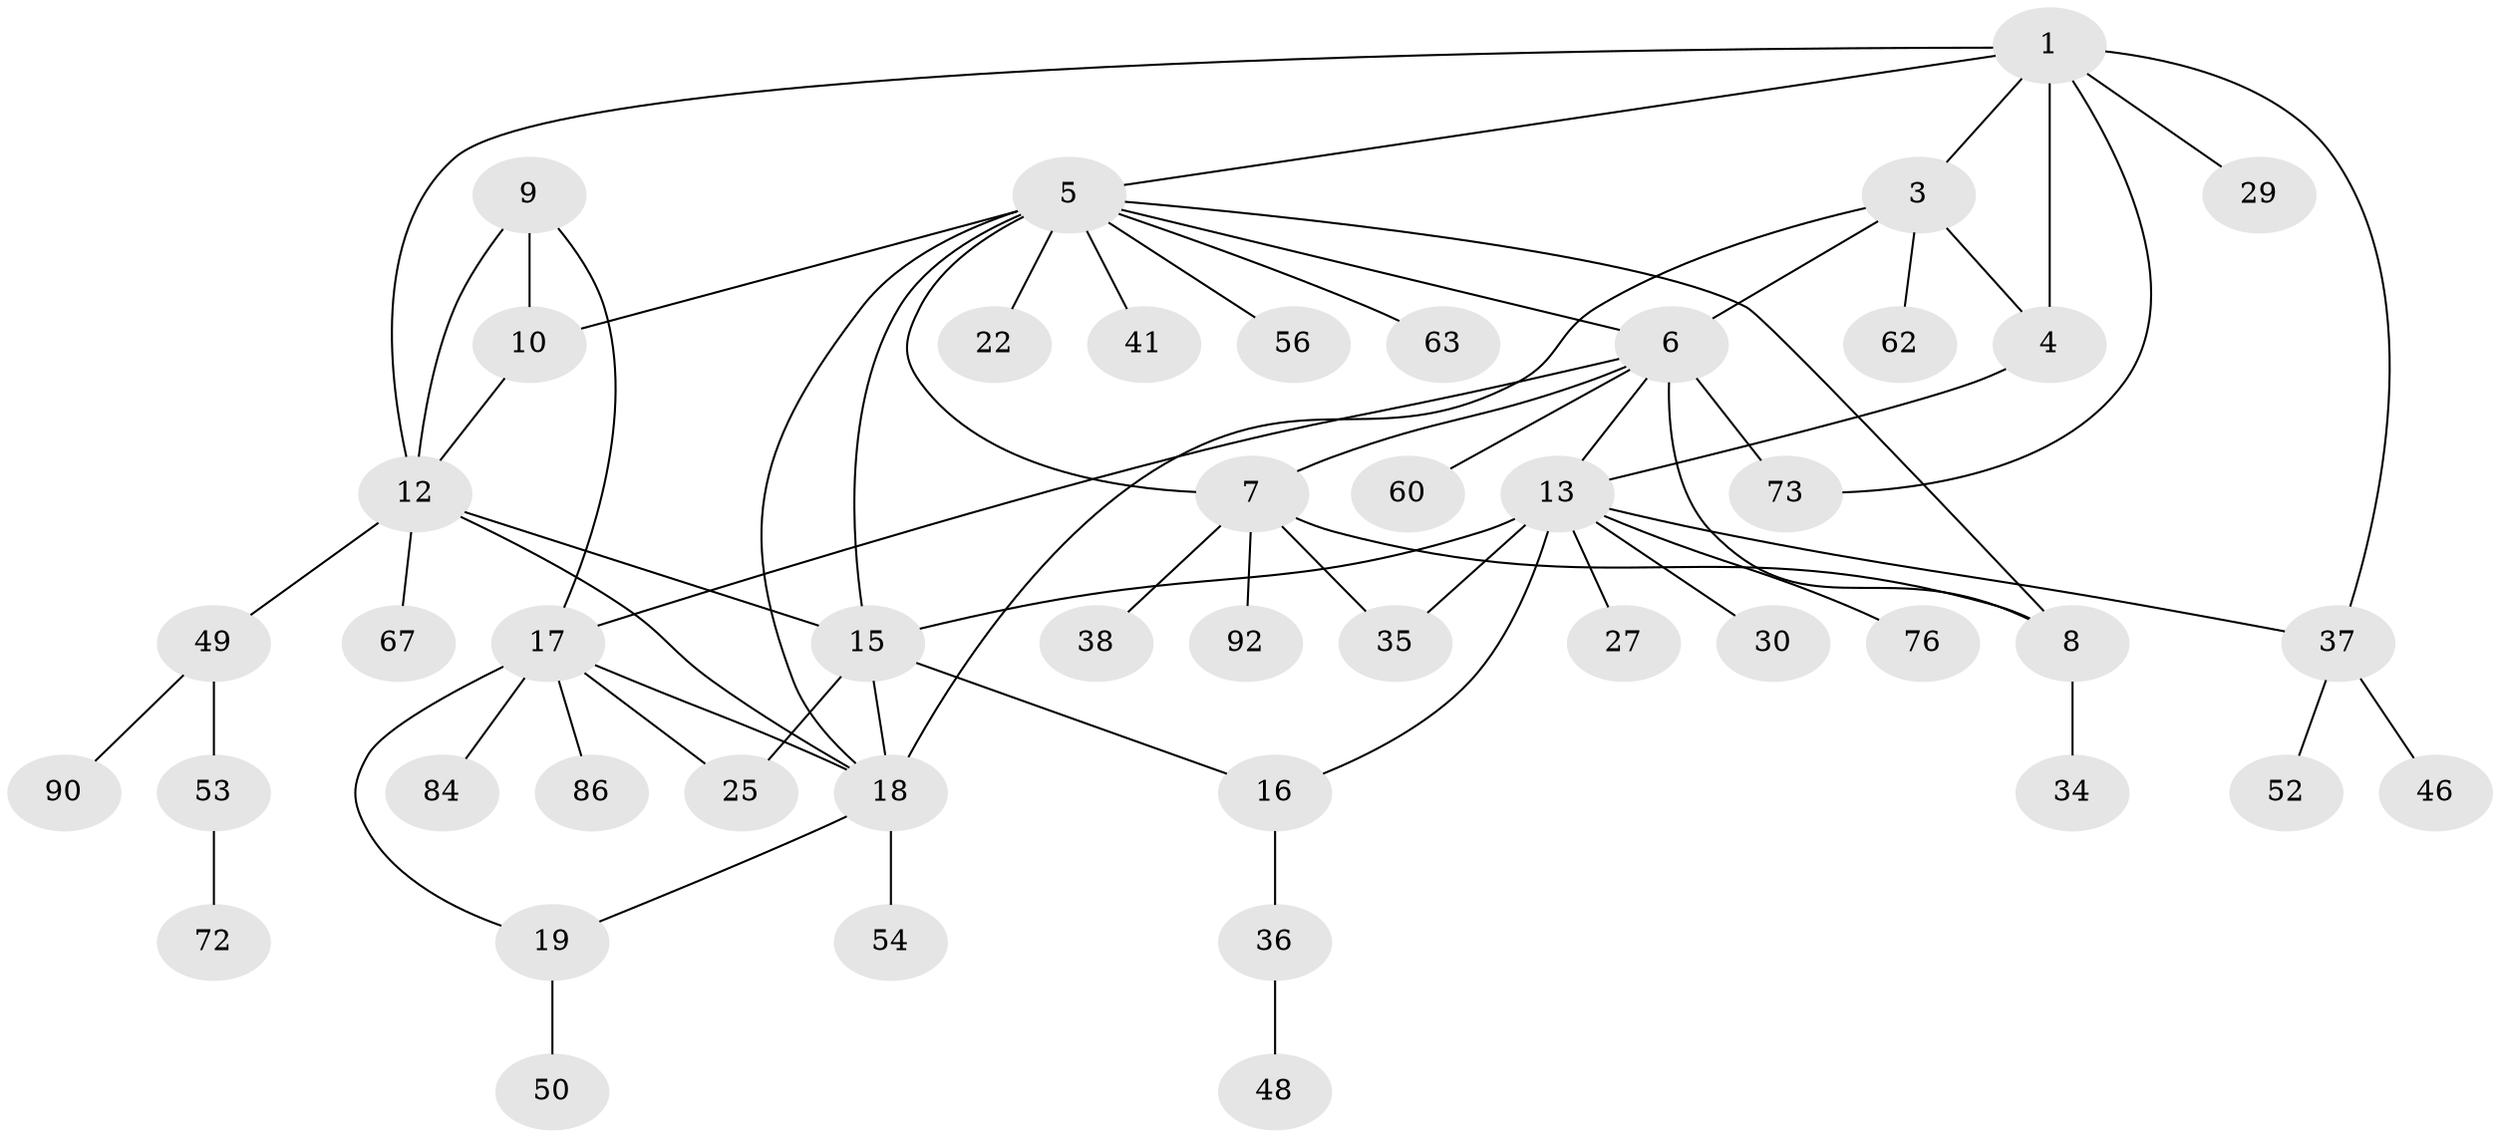 // original degree distribution, {9: 0.03260869565217391, 3: 0.07608695652173914, 8: 0.021739130434782608, 6: 0.043478260869565216, 12: 0.021739130434782608, 4: 0.09782608695652174, 7: 0.010869565217391304, 5: 0.021739130434782608, 1: 0.4891304347826087, 2: 0.18478260869565216}
// Generated by graph-tools (version 1.1) at 2025/15/03/09/25 04:15:48]
// undirected, 46 vertices, 66 edges
graph export_dot {
graph [start="1"]
  node [color=gray90,style=filled];
  1 [super="+2+23"];
  3 [super="+55+47"];
  4 [super="+33+68"];
  5 [super="+21+51"];
  6 [super="+32+58"];
  7;
  8;
  9 [super="+11"];
  10;
  12 [super="+28+42"];
  13 [super="+14"];
  15 [super="+39+75"];
  16 [super="+24+85"];
  17 [super="+40"];
  18 [super="+26+78+89+64+65"];
  19 [super="+20"];
  22;
  25 [super="+66+91+82"];
  27;
  29 [super="+61+70"];
  30;
  34 [super="+77"];
  35 [super="+81"];
  36 [super="+43"];
  37 [super="+74"];
  38;
  41;
  46;
  48;
  49;
  50 [super="+59"];
  52;
  53 [super="+57"];
  54;
  56;
  60;
  62;
  63;
  67;
  72;
  73 [super="+83"];
  76;
  84;
  86;
  90;
  92;
  1 -- 3 [weight=2];
  1 -- 4 [weight=2];
  1 -- 5;
  1 -- 12;
  1 -- 29;
  1 -- 37;
  1 -- 73;
  3 -- 4;
  3 -- 18;
  3 -- 62;
  3 -- 6;
  4 -- 13;
  5 -- 6;
  5 -- 7;
  5 -- 8;
  5 -- 10;
  5 -- 18;
  5 -- 22;
  5 -- 56;
  5 -- 63;
  5 -- 41;
  5 -- 15 [weight=2];
  6 -- 7;
  6 -- 8;
  6 -- 13;
  6 -- 73;
  6 -- 60;
  6 -- 17;
  7 -- 8;
  7 -- 35;
  7 -- 38;
  7 -- 92;
  8 -- 34;
  9 -- 10 [weight=2];
  9 -- 12 [weight=2];
  9 -- 17;
  10 -- 12;
  12 -- 15;
  12 -- 67;
  12 -- 18;
  12 -- 49;
  13 -- 15 [weight=2];
  13 -- 16 [weight=2];
  13 -- 27;
  13 -- 35;
  13 -- 37;
  13 -- 76;
  13 -- 30;
  15 -- 16 [weight=2];
  15 -- 18;
  15 -- 25;
  16 -- 36;
  17 -- 18;
  17 -- 19 [weight=2];
  17 -- 25;
  17 -- 84;
  17 -- 86;
  18 -- 19 [weight=2];
  18 -- 54;
  19 -- 50;
  36 -- 48;
  37 -- 46;
  37 -- 52;
  49 -- 53;
  49 -- 90;
  53 -- 72;
}
